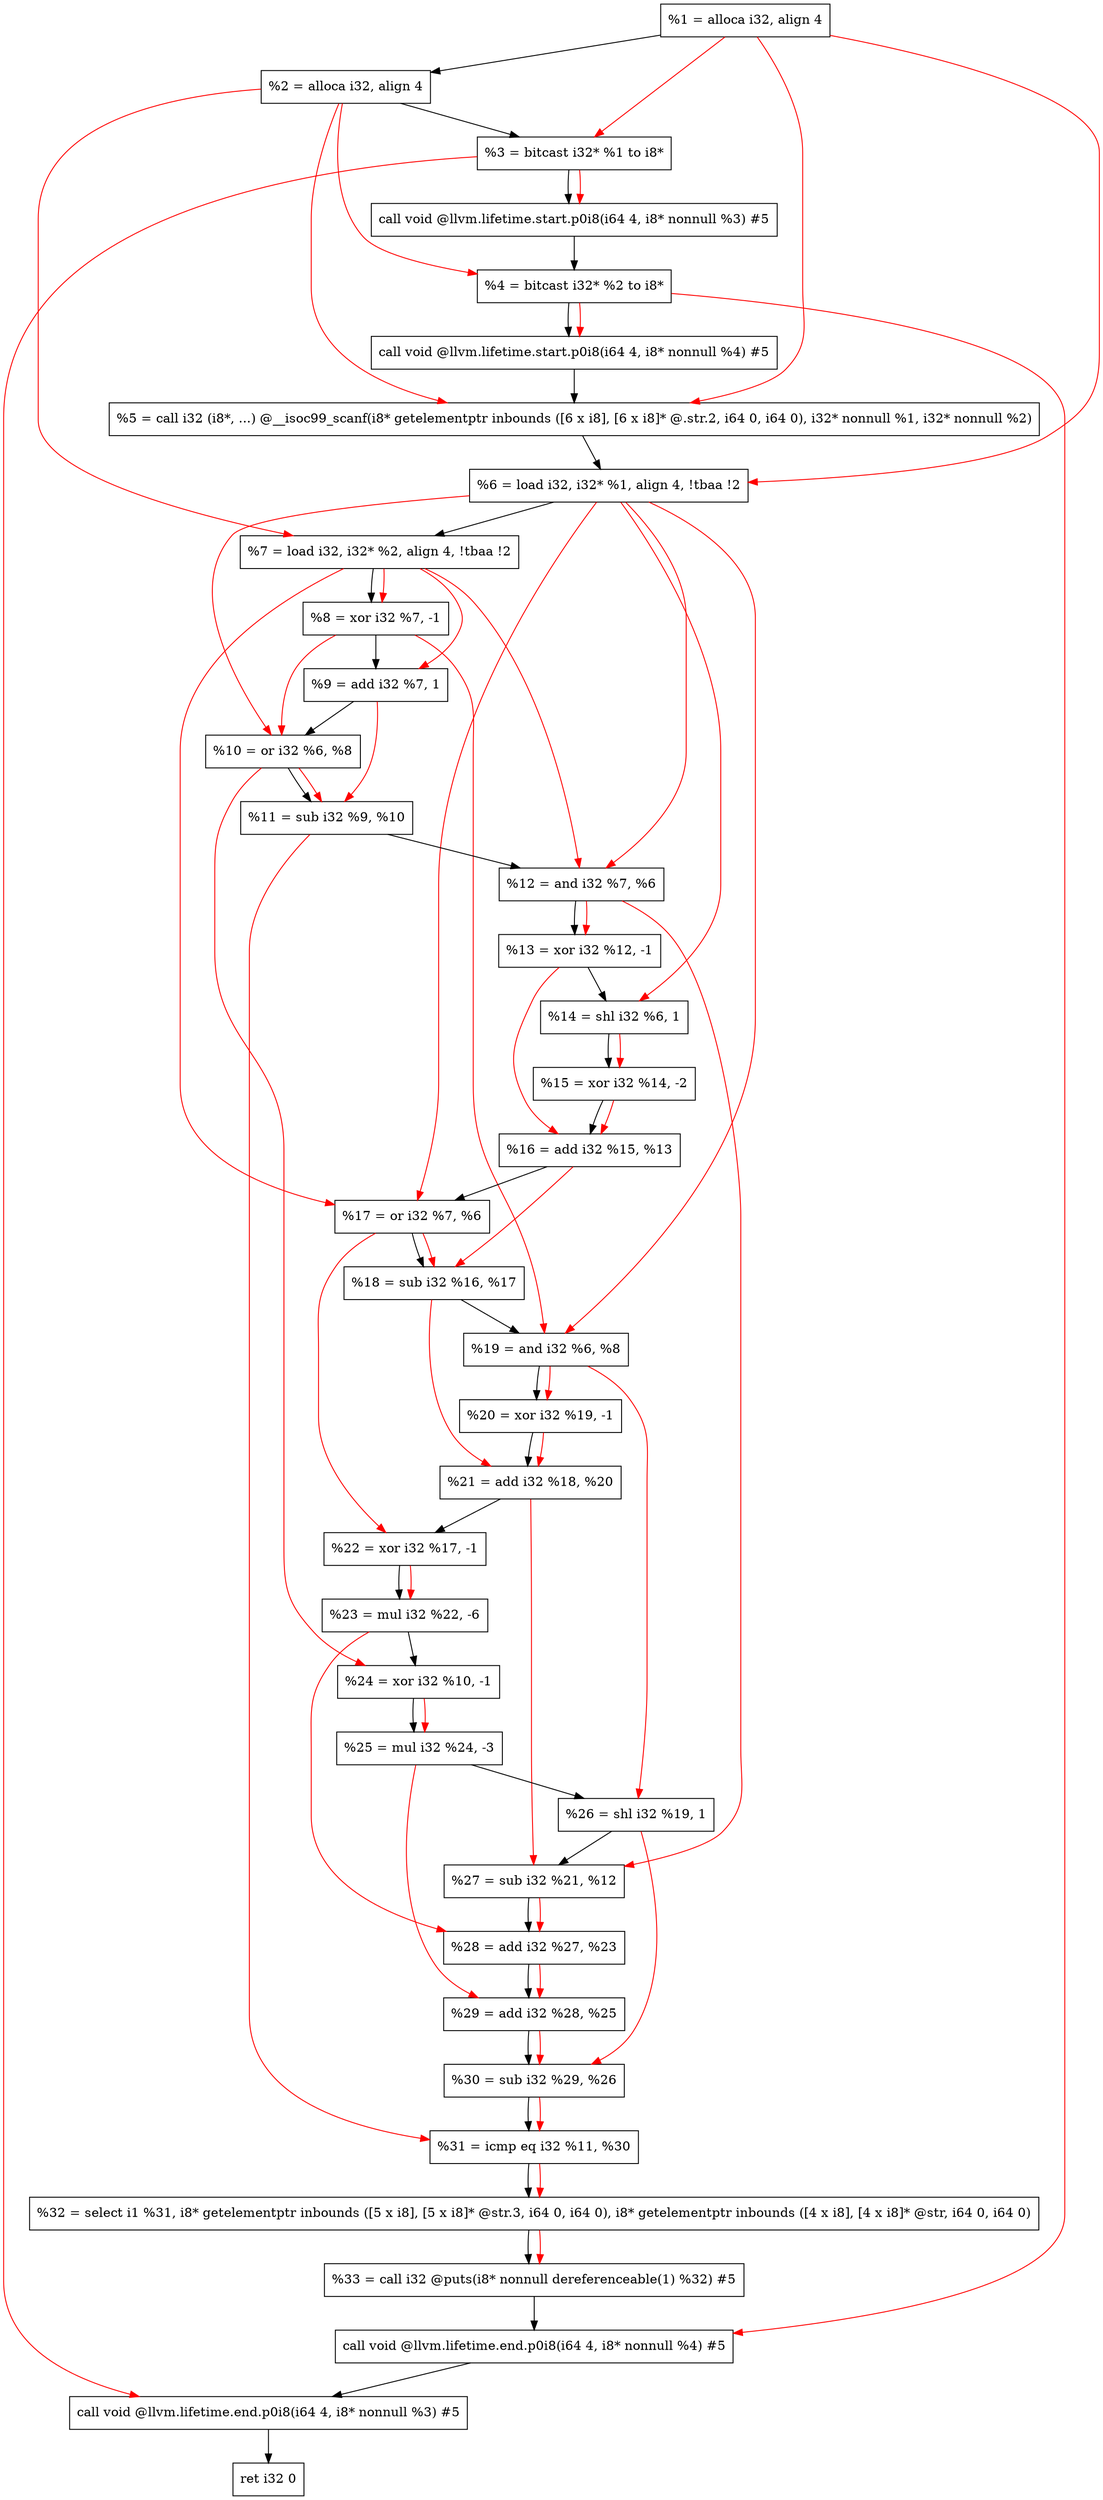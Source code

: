 digraph "DFG for'main' function" {
	Node0x58cd28[shape=record, label="  %1 = alloca i32, align 4"];
	Node0x58cda8[shape=record, label="  %2 = alloca i32, align 4"];
	Node0x58ce38[shape=record, label="  %3 = bitcast i32* %1 to i8*"];
	Node0x58d298[shape=record, label="  call void @llvm.lifetime.start.p0i8(i64 4, i8* nonnull %3) #5"];
	Node0x58d378[shape=record, label="  %4 = bitcast i32* %2 to i8*"];
	Node0x58d498[shape=record, label="  call void @llvm.lifetime.start.p0i8(i64 4, i8* nonnull %4) #5"];
	Node0x58d6d0[shape=record, label="  %5 = call i32 (i8*, ...) @__isoc99_scanf(i8* getelementptr inbounds ([6 x i8], [6 x i8]* @.str.2, i64 0, i64 0), i32* nonnull %1, i32* nonnull %2)"];
	Node0x58d788[shape=record, label="  %6 = load i32, i32* %1, align 4, !tbaa !2"];
	Node0x58e6f8[shape=record, label="  %7 = load i32, i32* %2, align 4, !tbaa !2"];
	Node0x58ed80[shape=record, label="  %8 = xor i32 %7, -1"];
	Node0x58edf0[shape=record, label="  %9 = add i32 %7, 1"];
	Node0x58ee60[shape=record, label="  %10 = or i32 %6, %8"];
	Node0x58eed0[shape=record, label="  %11 = sub i32 %9, %10"];
	Node0x58ef40[shape=record, label="  %12 = and i32 %7, %6"];
	Node0x58efb0[shape=record, label="  %13 = xor i32 %12, -1"];
	Node0x58f020[shape=record, label="  %14 = shl i32 %6, 1"];
	Node0x58f090[shape=record, label="  %15 = xor i32 %14, -2"];
	Node0x58f100[shape=record, label="  %16 = add i32 %15, %13"];
	Node0x58f170[shape=record, label="  %17 = or i32 %7, %6"];
	Node0x58f1e0[shape=record, label="  %18 = sub i32 %16, %17"];
	Node0x58f250[shape=record, label="  %19 = and i32 %6, %8"];
	Node0x58f2c0[shape=record, label="  %20 = xor i32 %19, -1"];
	Node0x58f330[shape=record, label="  %21 = add i32 %18, %20"];
	Node0x58f3a0[shape=record, label="  %22 = xor i32 %17, -1"];
	Node0x58f410[shape=record, label="  %23 = mul i32 %22, -6"];
	Node0x58f480[shape=record, label="  %24 = xor i32 %10, -1"];
	Node0x58f4f0[shape=record, label="  %25 = mul i32 %24, -3"];
	Node0x58f560[shape=record, label="  %26 = shl i32 %19, 1"];
	Node0x58f5d0[shape=record, label="  %27 = sub i32 %21, %12"];
	Node0x58f640[shape=record, label="  %28 = add i32 %27, %23"];
	Node0x58f6b0[shape=record, label="  %29 = add i32 %28, %25"];
	Node0x58f720[shape=record, label="  %30 = sub i32 %29, %26"];
	Node0x58f790[shape=record, label="  %31 = icmp eq i32 %11, %30"];
	Node0x52d9d8[shape=record, label="  %32 = select i1 %31, i8* getelementptr inbounds ([5 x i8], [5 x i8]* @str.3, i64 0, i64 0), i8* getelementptr inbounds ([4 x i8], [4 x i8]* @str, i64 0, i64 0)"];
	Node0x58fa30[shape=record, label="  %33 = call i32 @puts(i8* nonnull dereferenceable(1) %32) #5"];
	Node0x58fc88[shape=record, label="  call void @llvm.lifetime.end.p0i8(i64 4, i8* nonnull %4) #5"];
	Node0x58fde8[shape=record, label="  call void @llvm.lifetime.end.p0i8(i64 4, i8* nonnull %3) #5"];
	Node0x58fea8[shape=record, label="  ret i32 0"];
	Node0x58cd28 -> Node0x58cda8;
	Node0x58cda8 -> Node0x58ce38;
	Node0x58ce38 -> Node0x58d298;
	Node0x58d298 -> Node0x58d378;
	Node0x58d378 -> Node0x58d498;
	Node0x58d498 -> Node0x58d6d0;
	Node0x58d6d0 -> Node0x58d788;
	Node0x58d788 -> Node0x58e6f8;
	Node0x58e6f8 -> Node0x58ed80;
	Node0x58ed80 -> Node0x58edf0;
	Node0x58edf0 -> Node0x58ee60;
	Node0x58ee60 -> Node0x58eed0;
	Node0x58eed0 -> Node0x58ef40;
	Node0x58ef40 -> Node0x58efb0;
	Node0x58efb0 -> Node0x58f020;
	Node0x58f020 -> Node0x58f090;
	Node0x58f090 -> Node0x58f100;
	Node0x58f100 -> Node0x58f170;
	Node0x58f170 -> Node0x58f1e0;
	Node0x58f1e0 -> Node0x58f250;
	Node0x58f250 -> Node0x58f2c0;
	Node0x58f2c0 -> Node0x58f330;
	Node0x58f330 -> Node0x58f3a0;
	Node0x58f3a0 -> Node0x58f410;
	Node0x58f410 -> Node0x58f480;
	Node0x58f480 -> Node0x58f4f0;
	Node0x58f4f0 -> Node0x58f560;
	Node0x58f560 -> Node0x58f5d0;
	Node0x58f5d0 -> Node0x58f640;
	Node0x58f640 -> Node0x58f6b0;
	Node0x58f6b0 -> Node0x58f720;
	Node0x58f720 -> Node0x58f790;
	Node0x58f790 -> Node0x52d9d8;
	Node0x52d9d8 -> Node0x58fa30;
	Node0x58fa30 -> Node0x58fc88;
	Node0x58fc88 -> Node0x58fde8;
	Node0x58fde8 -> Node0x58fea8;
edge [color=red]
	Node0x58cd28 -> Node0x58ce38;
	Node0x58ce38 -> Node0x58d298;
	Node0x58cda8 -> Node0x58d378;
	Node0x58d378 -> Node0x58d498;
	Node0x58cd28 -> Node0x58d6d0;
	Node0x58cda8 -> Node0x58d6d0;
	Node0x58cd28 -> Node0x58d788;
	Node0x58cda8 -> Node0x58e6f8;
	Node0x58e6f8 -> Node0x58ed80;
	Node0x58e6f8 -> Node0x58edf0;
	Node0x58d788 -> Node0x58ee60;
	Node0x58ed80 -> Node0x58ee60;
	Node0x58edf0 -> Node0x58eed0;
	Node0x58ee60 -> Node0x58eed0;
	Node0x58e6f8 -> Node0x58ef40;
	Node0x58d788 -> Node0x58ef40;
	Node0x58ef40 -> Node0x58efb0;
	Node0x58d788 -> Node0x58f020;
	Node0x58f020 -> Node0x58f090;
	Node0x58f090 -> Node0x58f100;
	Node0x58efb0 -> Node0x58f100;
	Node0x58e6f8 -> Node0x58f170;
	Node0x58d788 -> Node0x58f170;
	Node0x58f100 -> Node0x58f1e0;
	Node0x58f170 -> Node0x58f1e0;
	Node0x58d788 -> Node0x58f250;
	Node0x58ed80 -> Node0x58f250;
	Node0x58f250 -> Node0x58f2c0;
	Node0x58f1e0 -> Node0x58f330;
	Node0x58f2c0 -> Node0x58f330;
	Node0x58f170 -> Node0x58f3a0;
	Node0x58f3a0 -> Node0x58f410;
	Node0x58ee60 -> Node0x58f480;
	Node0x58f480 -> Node0x58f4f0;
	Node0x58f250 -> Node0x58f560;
	Node0x58f330 -> Node0x58f5d0;
	Node0x58ef40 -> Node0x58f5d0;
	Node0x58f5d0 -> Node0x58f640;
	Node0x58f410 -> Node0x58f640;
	Node0x58f640 -> Node0x58f6b0;
	Node0x58f4f0 -> Node0x58f6b0;
	Node0x58f6b0 -> Node0x58f720;
	Node0x58f560 -> Node0x58f720;
	Node0x58eed0 -> Node0x58f790;
	Node0x58f720 -> Node0x58f790;
	Node0x58f790 -> Node0x52d9d8;
	Node0x52d9d8 -> Node0x58fa30;
	Node0x58d378 -> Node0x58fc88;
	Node0x58ce38 -> Node0x58fde8;
}
